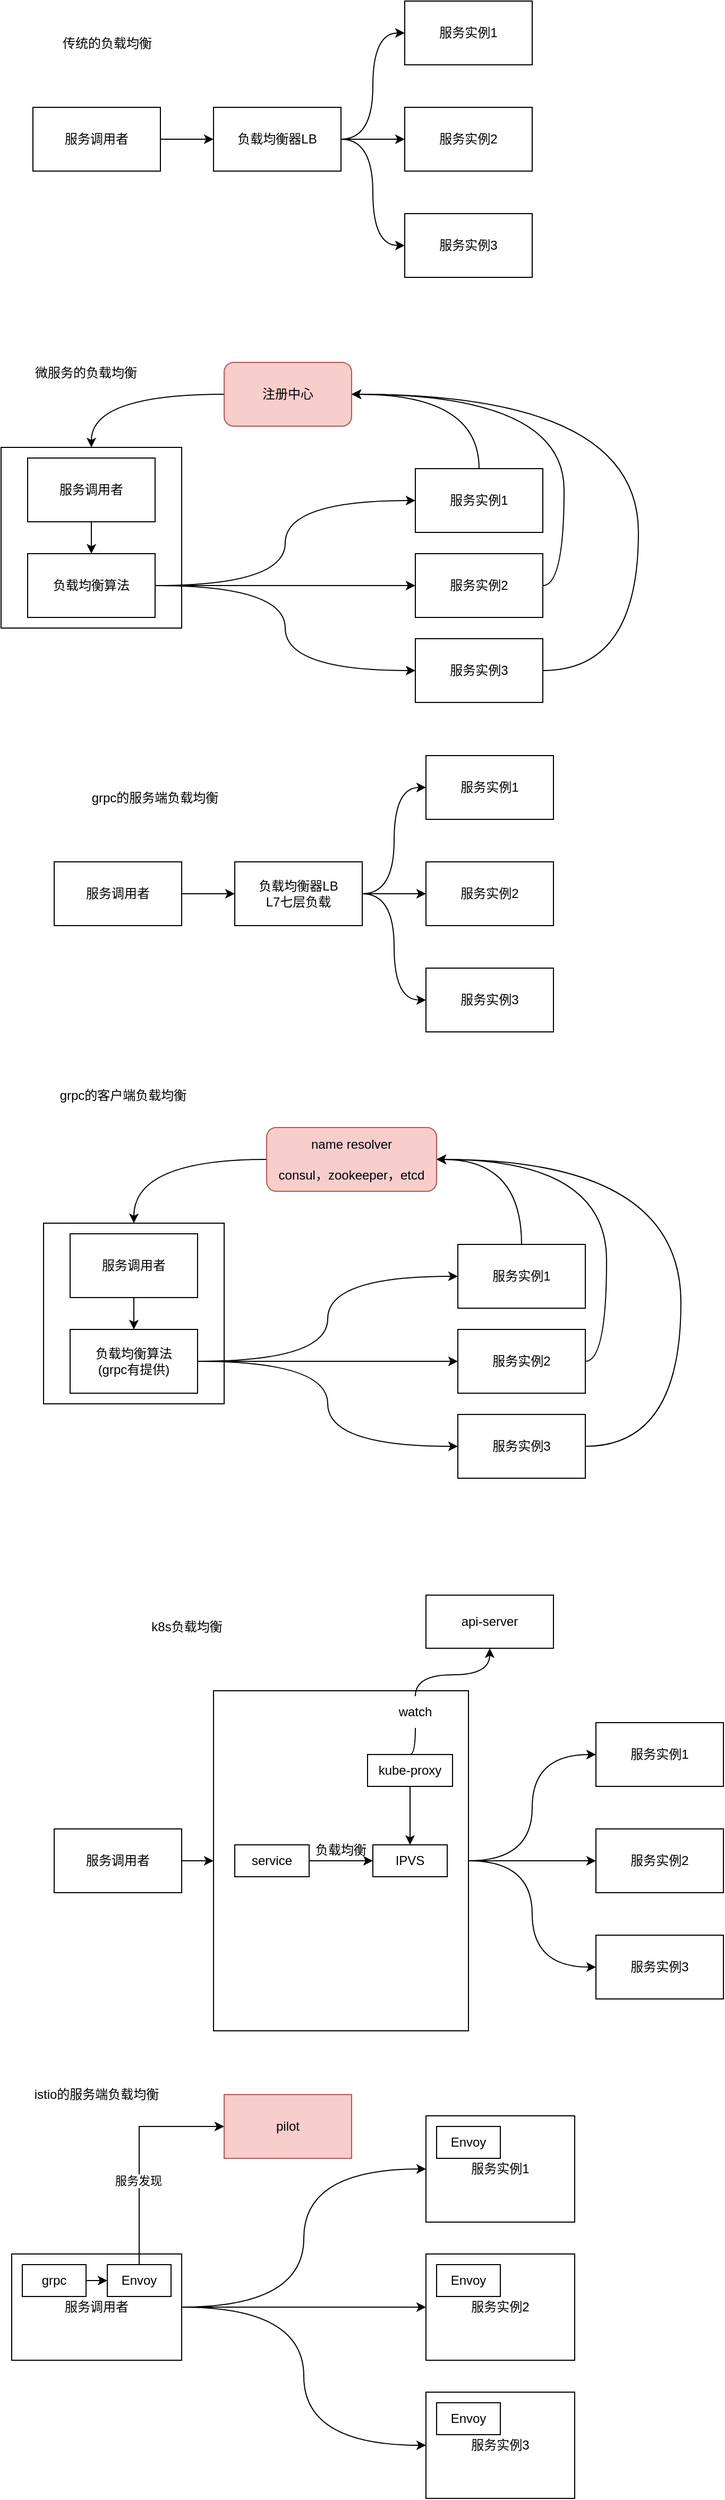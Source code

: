 <mxfile version="15.4.0" type="device"><diagram id="5yP4DMK9uLWajrzhdmKS" name="负载均衡"><mxGraphModel dx="1106" dy="750" grid="1" gridSize="10" guides="1" tooltips="1" connect="1" arrows="1" fold="1" page="1" pageScale="1" pageWidth="3300" pageHeight="4681" math="0" shadow="0"><root><mxCell id="0"/><mxCell id="1" parent="0"/><mxCell id="OVxTkSZWKJmEVnztNsvx-22" value="" style="whiteSpace=wrap;html=1;aspect=fixed;" parent="1" vertex="1"><mxGeometry x="70" y="590" width="170" height="170" as="geometry"/></mxCell><mxCell id="OVxTkSZWKJmEVnztNsvx-6" style="edgeStyle=orthogonalEdgeStyle;rounded=0;orthogonalLoop=1;jettySize=auto;html=1;exitX=1;exitY=0.5;exitDx=0;exitDy=0;entryX=0;entryY=0.5;entryDx=0;entryDy=0;" parent="1" source="OVxTkSZWKJmEVnztNsvx-1" target="OVxTkSZWKJmEVnztNsvx-2" edge="1"><mxGeometry relative="1" as="geometry"/></mxCell><mxCell id="OVxTkSZWKJmEVnztNsvx-1" value="服务调用者" style="rounded=0;whiteSpace=wrap;html=1;" parent="1" vertex="1"><mxGeometry x="100" y="270" width="120" height="60" as="geometry"/></mxCell><mxCell id="OVxTkSZWKJmEVnztNsvx-7" style="edgeStyle=orthogonalEdgeStyle;rounded=0;orthogonalLoop=1;jettySize=auto;html=1;exitX=1;exitY=0.5;exitDx=0;exitDy=0;entryX=0;entryY=0.5;entryDx=0;entryDy=0;" parent="1" source="OVxTkSZWKJmEVnztNsvx-2" target="OVxTkSZWKJmEVnztNsvx-5" edge="1"><mxGeometry relative="1" as="geometry"/></mxCell><mxCell id="OVxTkSZWKJmEVnztNsvx-8" style="edgeStyle=orthogonalEdgeStyle;rounded=0;orthogonalLoop=1;jettySize=auto;html=1;exitX=1;exitY=0.5;exitDx=0;exitDy=0;entryX=0;entryY=0.5;entryDx=0;entryDy=0;curved=1;" parent="1" source="OVxTkSZWKJmEVnztNsvx-2" target="OVxTkSZWKJmEVnztNsvx-3" edge="1"><mxGeometry relative="1" as="geometry"/></mxCell><mxCell id="OVxTkSZWKJmEVnztNsvx-9" style="edgeStyle=orthogonalEdgeStyle;curved=1;rounded=0;orthogonalLoop=1;jettySize=auto;html=1;exitX=1;exitY=0.5;exitDx=0;exitDy=0;entryX=0;entryY=0.5;entryDx=0;entryDy=0;" parent="1" source="OVxTkSZWKJmEVnztNsvx-2" target="OVxTkSZWKJmEVnztNsvx-4" edge="1"><mxGeometry relative="1" as="geometry"/></mxCell><mxCell id="OVxTkSZWKJmEVnztNsvx-2" value="负载均衡器LB" style="rounded=0;whiteSpace=wrap;html=1;" parent="1" vertex="1"><mxGeometry x="270" y="270" width="120" height="60" as="geometry"/></mxCell><mxCell id="OVxTkSZWKJmEVnztNsvx-3" value="服务实例1" style="rounded=0;whiteSpace=wrap;html=1;" parent="1" vertex="1"><mxGeometry x="450" y="170" width="120" height="60" as="geometry"/></mxCell><mxCell id="OVxTkSZWKJmEVnztNsvx-4" value="服务实例3" style="rounded=0;whiteSpace=wrap;html=1;" parent="1" vertex="1"><mxGeometry x="450" y="370" width="120" height="60" as="geometry"/></mxCell><mxCell id="OVxTkSZWKJmEVnztNsvx-5" value="服务实例2" style="rounded=0;whiteSpace=wrap;html=1;" parent="1" vertex="1"><mxGeometry x="450" y="270" width="120" height="60" as="geometry"/></mxCell><mxCell id="OVxTkSZWKJmEVnztNsvx-10" value="传统的负载均衡" style="text;html=1;strokeColor=none;fillColor=none;align=center;verticalAlign=middle;whiteSpace=wrap;rounded=0;" parent="1" vertex="1"><mxGeometry x="120" y="190" width="100" height="40" as="geometry"/></mxCell><mxCell id="OVxTkSZWKJmEVnztNsvx-21" style="edgeStyle=orthogonalEdgeStyle;curved=1;rounded=0;orthogonalLoop=1;jettySize=auto;html=1;exitX=0.5;exitY=1;exitDx=0;exitDy=0;" parent="1" source="OVxTkSZWKJmEVnztNsvx-12" target="OVxTkSZWKJmEVnztNsvx-16" edge="1"><mxGeometry relative="1" as="geometry"/></mxCell><mxCell id="OVxTkSZWKJmEVnztNsvx-12" value="服务调用者" style="rounded=0;whiteSpace=wrap;html=1;" parent="1" vertex="1"><mxGeometry x="95" y="600" width="120" height="60" as="geometry"/></mxCell><mxCell id="OVxTkSZWKJmEVnztNsvx-13" style="edgeStyle=orthogonalEdgeStyle;rounded=0;orthogonalLoop=1;jettySize=auto;html=1;exitX=1;exitY=0.5;exitDx=0;exitDy=0;entryX=0;entryY=0.5;entryDx=0;entryDy=0;" parent="1" source="OVxTkSZWKJmEVnztNsvx-16" target="OVxTkSZWKJmEVnztNsvx-19" edge="1"><mxGeometry relative="1" as="geometry"/></mxCell><mxCell id="OVxTkSZWKJmEVnztNsvx-14" style="edgeStyle=orthogonalEdgeStyle;rounded=0;orthogonalLoop=1;jettySize=auto;html=1;exitX=1;exitY=0.5;exitDx=0;exitDy=0;entryX=0;entryY=0.5;entryDx=0;entryDy=0;curved=1;" parent="1" source="OVxTkSZWKJmEVnztNsvx-16" target="OVxTkSZWKJmEVnztNsvx-17" edge="1"><mxGeometry relative="1" as="geometry"/></mxCell><mxCell id="OVxTkSZWKJmEVnztNsvx-15" style="edgeStyle=orthogonalEdgeStyle;curved=1;rounded=0;orthogonalLoop=1;jettySize=auto;html=1;exitX=1;exitY=0.5;exitDx=0;exitDy=0;entryX=0;entryY=0.5;entryDx=0;entryDy=0;" parent="1" source="OVxTkSZWKJmEVnztNsvx-16" target="OVxTkSZWKJmEVnztNsvx-18" edge="1"><mxGeometry relative="1" as="geometry"/></mxCell><mxCell id="OVxTkSZWKJmEVnztNsvx-16" value="负载均衡算法" style="rounded=0;whiteSpace=wrap;html=1;" parent="1" vertex="1"><mxGeometry x="95" y="690" width="120" height="60" as="geometry"/></mxCell><mxCell id="OVxTkSZWKJmEVnztNsvx-24" style="edgeStyle=orthogonalEdgeStyle;curved=1;rounded=0;orthogonalLoop=1;jettySize=auto;html=1;exitX=0.5;exitY=0;exitDx=0;exitDy=0;entryX=1;entryY=0.5;entryDx=0;entryDy=0;" parent="1" source="OVxTkSZWKJmEVnztNsvx-17" target="OVxTkSZWKJmEVnztNsvx-23" edge="1"><mxGeometry relative="1" as="geometry"/></mxCell><mxCell id="OVxTkSZWKJmEVnztNsvx-17" value="服务实例1" style="rounded=0;whiteSpace=wrap;html=1;" parent="1" vertex="1"><mxGeometry x="460" y="610" width="120" height="60" as="geometry"/></mxCell><mxCell id="OVxTkSZWKJmEVnztNsvx-26" style="edgeStyle=orthogonalEdgeStyle;curved=1;rounded=0;orthogonalLoop=1;jettySize=auto;html=1;exitX=1;exitY=0.5;exitDx=0;exitDy=0;entryX=1;entryY=0.5;entryDx=0;entryDy=0;" parent="1" source="OVxTkSZWKJmEVnztNsvx-18" target="OVxTkSZWKJmEVnztNsvx-23" edge="1"><mxGeometry relative="1" as="geometry"><Array as="points"><mxPoint x="670" y="800"/><mxPoint x="670" y="540"/></Array></mxGeometry></mxCell><mxCell id="OVxTkSZWKJmEVnztNsvx-18" value="服务实例3" style="rounded=0;whiteSpace=wrap;html=1;" parent="1" vertex="1"><mxGeometry x="460" y="770" width="120" height="60" as="geometry"/></mxCell><mxCell id="OVxTkSZWKJmEVnztNsvx-25" style="edgeStyle=orthogonalEdgeStyle;curved=1;rounded=0;orthogonalLoop=1;jettySize=auto;html=1;exitX=1;exitY=0.5;exitDx=0;exitDy=0;" parent="1" source="OVxTkSZWKJmEVnztNsvx-19" edge="1"><mxGeometry relative="1" as="geometry"><mxPoint x="400" y="540" as="targetPoint"/><Array as="points"><mxPoint x="600" y="720"/><mxPoint x="600" y="540"/></Array></mxGeometry></mxCell><mxCell id="OVxTkSZWKJmEVnztNsvx-19" value="服务实例2" style="rounded=0;whiteSpace=wrap;html=1;" parent="1" vertex="1"><mxGeometry x="460" y="690" width="120" height="60" as="geometry"/></mxCell><mxCell id="OVxTkSZWKJmEVnztNsvx-20" value="微服务的负载均衡" style="text;html=1;strokeColor=none;fillColor=none;align=center;verticalAlign=middle;whiteSpace=wrap;rounded=0;" parent="1" vertex="1"><mxGeometry x="100" y="460" width="100" height="120" as="geometry"/></mxCell><mxCell id="OVxTkSZWKJmEVnztNsvx-27" style="edgeStyle=orthogonalEdgeStyle;curved=1;rounded=0;orthogonalLoop=1;jettySize=auto;html=1;exitX=0;exitY=0.5;exitDx=0;exitDy=0;entryX=0.5;entryY=0;entryDx=0;entryDy=0;" parent="1" source="OVxTkSZWKJmEVnztNsvx-23" target="OVxTkSZWKJmEVnztNsvx-22" edge="1"><mxGeometry relative="1" as="geometry"/></mxCell><mxCell id="OVxTkSZWKJmEVnztNsvx-23" value="注册中心" style="rounded=1;whiteSpace=wrap;html=1;fillColor=#f8cecc;strokeColor=#b85450;" parent="1" vertex="1"><mxGeometry x="280" y="510" width="120" height="60" as="geometry"/></mxCell><mxCell id="OVxTkSZWKJmEVnztNsvx-28" style="edgeStyle=orthogonalEdgeStyle;rounded=0;orthogonalLoop=1;jettySize=auto;html=1;exitX=1;exitY=0.5;exitDx=0;exitDy=0;entryX=0;entryY=0.5;entryDx=0;entryDy=0;" parent="1" source="OVxTkSZWKJmEVnztNsvx-29" target="OVxTkSZWKJmEVnztNsvx-33" edge="1"><mxGeometry relative="1" as="geometry"/></mxCell><mxCell id="OVxTkSZWKJmEVnztNsvx-29" value="服务调用者" style="rounded=0;whiteSpace=wrap;html=1;" parent="1" vertex="1"><mxGeometry x="120" y="980" width="120" height="60" as="geometry"/></mxCell><mxCell id="OVxTkSZWKJmEVnztNsvx-30" style="edgeStyle=orthogonalEdgeStyle;rounded=0;orthogonalLoop=1;jettySize=auto;html=1;exitX=1;exitY=0.5;exitDx=0;exitDy=0;entryX=0;entryY=0.5;entryDx=0;entryDy=0;" parent="1" source="OVxTkSZWKJmEVnztNsvx-33" target="OVxTkSZWKJmEVnztNsvx-36" edge="1"><mxGeometry relative="1" as="geometry"/></mxCell><mxCell id="OVxTkSZWKJmEVnztNsvx-31" style="edgeStyle=orthogonalEdgeStyle;rounded=0;orthogonalLoop=1;jettySize=auto;html=1;exitX=1;exitY=0.5;exitDx=0;exitDy=0;entryX=0;entryY=0.5;entryDx=0;entryDy=0;curved=1;" parent="1" source="OVxTkSZWKJmEVnztNsvx-33" target="OVxTkSZWKJmEVnztNsvx-34" edge="1"><mxGeometry relative="1" as="geometry"/></mxCell><mxCell id="OVxTkSZWKJmEVnztNsvx-32" style="edgeStyle=orthogonalEdgeStyle;curved=1;rounded=0;orthogonalLoop=1;jettySize=auto;html=1;exitX=1;exitY=0.5;exitDx=0;exitDy=0;entryX=0;entryY=0.5;entryDx=0;entryDy=0;" parent="1" source="OVxTkSZWKJmEVnztNsvx-33" target="OVxTkSZWKJmEVnztNsvx-35" edge="1"><mxGeometry relative="1" as="geometry"/></mxCell><mxCell id="OVxTkSZWKJmEVnztNsvx-33" value="负载均衡器LB&lt;br&gt;L7七层负载" style="rounded=0;whiteSpace=wrap;html=1;" parent="1" vertex="1"><mxGeometry x="290" y="980" width="120" height="60" as="geometry"/></mxCell><mxCell id="OVxTkSZWKJmEVnztNsvx-34" value="服务实例1" style="rounded=0;whiteSpace=wrap;html=1;" parent="1" vertex="1"><mxGeometry x="470" y="880" width="120" height="60" as="geometry"/></mxCell><mxCell id="OVxTkSZWKJmEVnztNsvx-35" value="服务实例3" style="rounded=0;whiteSpace=wrap;html=1;" parent="1" vertex="1"><mxGeometry x="470" y="1080" width="120" height="60" as="geometry"/></mxCell><mxCell id="OVxTkSZWKJmEVnztNsvx-36" value="服务实例2" style="rounded=0;whiteSpace=wrap;html=1;" parent="1" vertex="1"><mxGeometry x="470" y="980" width="120" height="60" as="geometry"/></mxCell><mxCell id="OVxTkSZWKJmEVnztNsvx-37" value="grpc的服务端负载均衡" style="text;html=1;strokeColor=none;fillColor=none;align=center;verticalAlign=middle;whiteSpace=wrap;rounded=0;" parent="1" vertex="1"><mxGeometry x="140" y="900" width="150" height="40" as="geometry"/></mxCell><mxCell id="OVxTkSZWKJmEVnztNsvx-38" value="" style="whiteSpace=wrap;html=1;aspect=fixed;" parent="1" vertex="1"><mxGeometry x="110" y="1320" width="170" height="170" as="geometry"/></mxCell><mxCell id="OVxTkSZWKJmEVnztNsvx-39" style="edgeStyle=orthogonalEdgeStyle;curved=1;rounded=0;orthogonalLoop=1;jettySize=auto;html=1;exitX=0.5;exitY=1;exitDx=0;exitDy=0;" parent="1" source="OVxTkSZWKJmEVnztNsvx-40" target="OVxTkSZWKJmEVnztNsvx-44" edge="1"><mxGeometry relative="1" as="geometry"/></mxCell><mxCell id="OVxTkSZWKJmEVnztNsvx-40" value="服务调用者" style="rounded=0;whiteSpace=wrap;html=1;" parent="1" vertex="1"><mxGeometry x="135" y="1330" width="120" height="60" as="geometry"/></mxCell><mxCell id="OVxTkSZWKJmEVnztNsvx-41" style="edgeStyle=orthogonalEdgeStyle;rounded=0;orthogonalLoop=1;jettySize=auto;html=1;exitX=1;exitY=0.5;exitDx=0;exitDy=0;entryX=0;entryY=0.5;entryDx=0;entryDy=0;" parent="1" source="OVxTkSZWKJmEVnztNsvx-44" target="OVxTkSZWKJmEVnztNsvx-50" edge="1"><mxGeometry relative="1" as="geometry"/></mxCell><mxCell id="OVxTkSZWKJmEVnztNsvx-42" style="edgeStyle=orthogonalEdgeStyle;rounded=0;orthogonalLoop=1;jettySize=auto;html=1;exitX=1;exitY=0.5;exitDx=0;exitDy=0;entryX=0;entryY=0.5;entryDx=0;entryDy=0;curved=1;" parent="1" source="OVxTkSZWKJmEVnztNsvx-44" target="OVxTkSZWKJmEVnztNsvx-46" edge="1"><mxGeometry relative="1" as="geometry"/></mxCell><mxCell id="OVxTkSZWKJmEVnztNsvx-43" style="edgeStyle=orthogonalEdgeStyle;curved=1;rounded=0;orthogonalLoop=1;jettySize=auto;html=1;exitX=1;exitY=0.5;exitDx=0;exitDy=0;entryX=0;entryY=0.5;entryDx=0;entryDy=0;" parent="1" source="OVxTkSZWKJmEVnztNsvx-44" target="OVxTkSZWKJmEVnztNsvx-48" edge="1"><mxGeometry relative="1" as="geometry"/></mxCell><mxCell id="OVxTkSZWKJmEVnztNsvx-44" value="负载均衡算法&lt;br&gt;(grpc有提供)" style="rounded=0;whiteSpace=wrap;html=1;" parent="1" vertex="1"><mxGeometry x="135" y="1420" width="120" height="60" as="geometry"/></mxCell><mxCell id="OVxTkSZWKJmEVnztNsvx-45" style="edgeStyle=orthogonalEdgeStyle;curved=1;rounded=0;orthogonalLoop=1;jettySize=auto;html=1;exitX=0.5;exitY=0;exitDx=0;exitDy=0;entryX=1;entryY=0.5;entryDx=0;entryDy=0;" parent="1" source="OVxTkSZWKJmEVnztNsvx-46" target="OVxTkSZWKJmEVnztNsvx-52" edge="1"><mxGeometry relative="1" as="geometry"/></mxCell><mxCell id="OVxTkSZWKJmEVnztNsvx-46" value="服务实例1" style="rounded=0;whiteSpace=wrap;html=1;" parent="1" vertex="1"><mxGeometry x="500" y="1340" width="120" height="60" as="geometry"/></mxCell><mxCell id="OVxTkSZWKJmEVnztNsvx-47" style="edgeStyle=orthogonalEdgeStyle;curved=1;rounded=0;orthogonalLoop=1;jettySize=auto;html=1;exitX=1;exitY=0.5;exitDx=0;exitDy=0;entryX=1;entryY=0.5;entryDx=0;entryDy=0;" parent="1" source="OVxTkSZWKJmEVnztNsvx-48" target="OVxTkSZWKJmEVnztNsvx-52" edge="1"><mxGeometry relative="1" as="geometry"><Array as="points"><mxPoint x="710" y="1530"/><mxPoint x="710" y="1260"/></Array><mxPoint x="490" y="1260" as="targetPoint"/></mxGeometry></mxCell><mxCell id="OVxTkSZWKJmEVnztNsvx-48" value="服务实例3" style="rounded=0;whiteSpace=wrap;html=1;" parent="1" vertex="1"><mxGeometry x="500" y="1500" width="120" height="60" as="geometry"/></mxCell><mxCell id="OVxTkSZWKJmEVnztNsvx-49" style="edgeStyle=orthogonalEdgeStyle;curved=1;rounded=0;orthogonalLoop=1;jettySize=auto;html=1;exitX=1;exitY=0.5;exitDx=0;exitDy=0;entryX=1;entryY=0.5;entryDx=0;entryDy=0;" parent="1" source="OVxTkSZWKJmEVnztNsvx-50" target="OVxTkSZWKJmEVnztNsvx-52" edge="1"><mxGeometry relative="1" as="geometry"><mxPoint x="440" y="1270" as="targetPoint"/><Array as="points"><mxPoint x="640" y="1450"/><mxPoint x="640" y="1260"/></Array></mxGeometry></mxCell><mxCell id="OVxTkSZWKJmEVnztNsvx-50" value="服务实例2" style="rounded=0;whiteSpace=wrap;html=1;" parent="1" vertex="1"><mxGeometry x="500" y="1420" width="120" height="60" as="geometry"/></mxCell><mxCell id="OVxTkSZWKJmEVnztNsvx-51" style="edgeStyle=orthogonalEdgeStyle;curved=1;rounded=0;orthogonalLoop=1;jettySize=auto;html=1;exitX=0;exitY=0.5;exitDx=0;exitDy=0;entryX=0.5;entryY=0;entryDx=0;entryDy=0;" parent="1" source="OVxTkSZWKJmEVnztNsvx-52" target="OVxTkSZWKJmEVnztNsvx-38" edge="1"><mxGeometry relative="1" as="geometry"/></mxCell><mxCell id="OVxTkSZWKJmEVnztNsvx-52" value="name resolver&lt;br&gt;&lt;br&gt;consul，zookeeper，etcd" style="rounded=1;whiteSpace=wrap;html=1;fillColor=#f8cecc;strokeColor=#b85450;" parent="1" vertex="1"><mxGeometry x="320" y="1230" width="160" height="60" as="geometry"/></mxCell><mxCell id="OVxTkSZWKJmEVnztNsvx-53" value="grpc的客户端负载均衡" style="text;html=1;strokeColor=none;fillColor=none;align=center;verticalAlign=middle;whiteSpace=wrap;rounded=0;" parent="1" vertex="1"><mxGeometry x="110" y="1180" width="150" height="40" as="geometry"/></mxCell><mxCell id="OVxTkSZWKJmEVnztNsvx-54" style="edgeStyle=orthogonalEdgeStyle;rounded=0;orthogonalLoop=1;jettySize=auto;html=1;exitX=1;exitY=0.5;exitDx=0;exitDy=0;entryX=0;entryY=0.5;entryDx=0;entryDy=0;" parent="1" source="OVxTkSZWKJmEVnztNsvx-55" target="OVxTkSZWKJmEVnztNsvx-59" edge="1"><mxGeometry relative="1" as="geometry"/></mxCell><mxCell id="OVxTkSZWKJmEVnztNsvx-55" value="服务调用者" style="rounded=0;whiteSpace=wrap;html=1;" parent="1" vertex="1"><mxGeometry x="120" y="1890" width="120" height="60" as="geometry"/></mxCell><mxCell id="OVxTkSZWKJmEVnztNsvx-56" style="edgeStyle=orthogonalEdgeStyle;rounded=0;orthogonalLoop=1;jettySize=auto;html=1;exitX=1;exitY=0.5;exitDx=0;exitDy=0;entryX=0;entryY=0.5;entryDx=0;entryDy=0;" parent="1" source="OVxTkSZWKJmEVnztNsvx-59" target="OVxTkSZWKJmEVnztNsvx-62" edge="1"><mxGeometry relative="1" as="geometry"/></mxCell><mxCell id="OVxTkSZWKJmEVnztNsvx-57" style="edgeStyle=orthogonalEdgeStyle;rounded=0;orthogonalLoop=1;jettySize=auto;html=1;exitX=1;exitY=0.5;exitDx=0;exitDy=0;entryX=0;entryY=0.5;entryDx=0;entryDy=0;curved=1;" parent="1" source="OVxTkSZWKJmEVnztNsvx-59" target="OVxTkSZWKJmEVnztNsvx-60" edge="1"><mxGeometry relative="1" as="geometry"/></mxCell><mxCell id="OVxTkSZWKJmEVnztNsvx-58" style="edgeStyle=orthogonalEdgeStyle;curved=1;rounded=0;orthogonalLoop=1;jettySize=auto;html=1;exitX=1;exitY=0.5;exitDx=0;exitDy=0;entryX=0;entryY=0.5;entryDx=0;entryDy=0;" parent="1" source="OVxTkSZWKJmEVnztNsvx-59" target="OVxTkSZWKJmEVnztNsvx-61" edge="1"><mxGeometry relative="1" as="geometry"/></mxCell><mxCell id="OVxTkSZWKJmEVnztNsvx-59" value="" style="rounded=0;whiteSpace=wrap;html=1;" parent="1" vertex="1"><mxGeometry x="270" y="1760" width="240" height="320" as="geometry"/></mxCell><mxCell id="OVxTkSZWKJmEVnztNsvx-60" value="服务实例1" style="rounded=0;whiteSpace=wrap;html=1;" parent="1" vertex="1"><mxGeometry x="630" y="1790" width="120" height="60" as="geometry"/></mxCell><mxCell id="OVxTkSZWKJmEVnztNsvx-61" value="服务实例3" style="rounded=0;whiteSpace=wrap;html=1;" parent="1" vertex="1"><mxGeometry x="630" y="1990" width="120" height="60" as="geometry"/></mxCell><mxCell id="OVxTkSZWKJmEVnztNsvx-62" value="服务实例2" style="rounded=0;whiteSpace=wrap;html=1;" parent="1" vertex="1"><mxGeometry x="630" y="1890" width="120" height="60" as="geometry"/></mxCell><mxCell id="OVxTkSZWKJmEVnztNsvx-63" value="k8s负载均衡" style="text;html=1;strokeColor=none;fillColor=none;align=center;verticalAlign=middle;whiteSpace=wrap;rounded=0;" parent="1" vertex="1"><mxGeometry x="170" y="1680" width="150" height="40" as="geometry"/></mxCell><mxCell id="OVxTkSZWKJmEVnztNsvx-66" style="edgeStyle=orthogonalEdgeStyle;curved=1;rounded=0;orthogonalLoop=1;jettySize=auto;html=1;exitX=1;exitY=0.5;exitDx=0;exitDy=0;entryX=0;entryY=0.5;entryDx=0;entryDy=0;" parent="1" source="OVxTkSZWKJmEVnztNsvx-64" target="OVxTkSZWKJmEVnztNsvx-65" edge="1"><mxGeometry relative="1" as="geometry"/></mxCell><mxCell id="OVxTkSZWKJmEVnztNsvx-64" value="service" style="rounded=0;whiteSpace=wrap;html=1;" parent="1" vertex="1"><mxGeometry x="290" y="1905" width="70" height="30" as="geometry"/></mxCell><mxCell id="OVxTkSZWKJmEVnztNsvx-65" value="IPVS" style="rounded=0;whiteSpace=wrap;html=1;" parent="1" vertex="1"><mxGeometry x="420" y="1905" width="70" height="30" as="geometry"/></mxCell><mxCell id="OVxTkSZWKJmEVnztNsvx-67" value="负载均衡" style="text;html=1;strokeColor=none;fillColor=none;align=center;verticalAlign=middle;whiteSpace=wrap;rounded=0;" parent="1" vertex="1"><mxGeometry x="360" y="1895" width="60" height="30" as="geometry"/></mxCell><mxCell id="OVxTkSZWKJmEVnztNsvx-68" value="api-server" style="rounded=0;whiteSpace=wrap;html=1;" parent="1" vertex="1"><mxGeometry x="470" y="1670" width="120" height="50" as="geometry"/></mxCell><mxCell id="OVxTkSZWKJmEVnztNsvx-70" style="edgeStyle=orthogonalEdgeStyle;curved=1;rounded=0;orthogonalLoop=1;jettySize=auto;html=1;exitX=0.5;exitY=0;exitDx=0;exitDy=0;entryX=0.5;entryY=1;entryDx=0;entryDy=0;startArrow=none;" parent="1" source="OVxTkSZWKJmEVnztNsvx-71" target="OVxTkSZWKJmEVnztNsvx-68" edge="1"><mxGeometry relative="1" as="geometry"><Array as="points"><mxPoint x="460" y="1745"/><mxPoint x="530" y="1745"/></Array></mxGeometry></mxCell><mxCell id="OVxTkSZWKJmEVnztNsvx-73" style="edgeStyle=orthogonalEdgeStyle;curved=1;rounded=0;orthogonalLoop=1;jettySize=auto;html=1;exitX=0.5;exitY=1;exitDx=0;exitDy=0;entryX=0.5;entryY=0;entryDx=0;entryDy=0;" parent="1" source="OVxTkSZWKJmEVnztNsvx-69" target="OVxTkSZWKJmEVnztNsvx-65" edge="1"><mxGeometry relative="1" as="geometry"/></mxCell><mxCell id="OVxTkSZWKJmEVnztNsvx-69" value="kube-proxy" style="rounded=0;whiteSpace=wrap;html=1;" parent="1" vertex="1"><mxGeometry x="415" y="1820" width="80" height="30" as="geometry"/></mxCell><mxCell id="OVxTkSZWKJmEVnztNsvx-71" value="watch" style="text;html=1;strokeColor=none;fillColor=none;align=center;verticalAlign=middle;whiteSpace=wrap;rounded=0;" parent="1" vertex="1"><mxGeometry x="430" y="1765" width="60" height="30" as="geometry"/></mxCell><mxCell id="OVxTkSZWKJmEVnztNsvx-72" value="" style="edgeStyle=orthogonalEdgeStyle;curved=1;rounded=0;orthogonalLoop=1;jettySize=auto;html=1;exitX=0.5;exitY=0;exitDx=0;exitDy=0;entryX=0.5;entryY=1;entryDx=0;entryDy=0;endArrow=none;" parent="1" source="OVxTkSZWKJmEVnztNsvx-69" target="OVxTkSZWKJmEVnztNsvx-71" edge="1"><mxGeometry relative="1" as="geometry"><mxPoint x="450" y="1820" as="sourcePoint"/><mxPoint x="530" y="1730" as="targetPoint"/></mxGeometry></mxCell><mxCell id="OVxTkSZWKJmEVnztNsvx-75" value="服务调用者" style="rounded=0;whiteSpace=wrap;html=1;" parent="1" vertex="1"><mxGeometry x="80" y="2290" width="160" height="100" as="geometry"/></mxCell><mxCell id="OVxTkSZWKJmEVnztNsvx-76" style="edgeStyle=orthogonalEdgeStyle;rounded=0;orthogonalLoop=1;jettySize=auto;html=1;exitX=1;exitY=0.5;exitDx=0;exitDy=0;entryX=0;entryY=0.5;entryDx=0;entryDy=0;" parent="1" source="OVxTkSZWKJmEVnztNsvx-75" target="OVxTkSZWKJmEVnztNsvx-82" edge="1"><mxGeometry relative="1" as="geometry"><mxPoint x="410" y="2320" as="sourcePoint"/></mxGeometry></mxCell><mxCell id="OVxTkSZWKJmEVnztNsvx-77" style="edgeStyle=orthogonalEdgeStyle;rounded=0;orthogonalLoop=1;jettySize=auto;html=1;exitX=1;exitY=0.5;exitDx=0;exitDy=0;entryX=0;entryY=0.5;entryDx=0;entryDy=0;curved=1;" parent="1" source="OVxTkSZWKJmEVnztNsvx-75" target="OVxTkSZWKJmEVnztNsvx-80" edge="1"><mxGeometry relative="1" as="geometry"><mxPoint x="410" y="2320" as="sourcePoint"/></mxGeometry></mxCell><mxCell id="OVxTkSZWKJmEVnztNsvx-78" style="edgeStyle=orthogonalEdgeStyle;curved=1;rounded=0;orthogonalLoop=1;jettySize=auto;html=1;exitX=1;exitY=0.5;exitDx=0;exitDy=0;entryX=0;entryY=0.5;entryDx=0;entryDy=0;" parent="1" source="OVxTkSZWKJmEVnztNsvx-75" target="OVxTkSZWKJmEVnztNsvx-81" edge="1"><mxGeometry relative="1" as="geometry"><mxPoint x="410" y="2320" as="sourcePoint"/></mxGeometry></mxCell><mxCell id="OVxTkSZWKJmEVnztNsvx-80" value="服务实例1" style="rounded=0;whiteSpace=wrap;html=1;" parent="1" vertex="1"><mxGeometry x="470" y="2160" width="140" height="100" as="geometry"/></mxCell><mxCell id="OVxTkSZWKJmEVnztNsvx-81" value="服务实例3" style="rounded=0;whiteSpace=wrap;html=1;" parent="1" vertex="1"><mxGeometry x="470" y="2420" width="140" height="100" as="geometry"/></mxCell><mxCell id="OVxTkSZWKJmEVnztNsvx-82" value="服务实例2" style="rounded=0;whiteSpace=wrap;html=1;" parent="1" vertex="1"><mxGeometry x="470" y="2290" width="140" height="100" as="geometry"/></mxCell><mxCell id="OVxTkSZWKJmEVnztNsvx-83" value="istio的服务端负载均衡" style="text;html=1;strokeColor=none;fillColor=none;align=center;verticalAlign=middle;whiteSpace=wrap;rounded=0;" parent="1" vertex="1"><mxGeometry x="85" y="2120" width="150" height="40" as="geometry"/></mxCell><mxCell id="OVxTkSZWKJmEVnztNsvx-91" style="edgeStyle=orthogonalEdgeStyle;rounded=0;orthogonalLoop=1;jettySize=auto;html=1;exitX=0.5;exitY=0;exitDx=0;exitDy=0;entryX=0;entryY=0.5;entryDx=0;entryDy=0;" parent="1" source="OVxTkSZWKJmEVnztNsvx-84" target="OVxTkSZWKJmEVnztNsvx-90" edge="1"><mxGeometry relative="1" as="geometry"/></mxCell><mxCell id="OVxTkSZWKJmEVnztNsvx-94" value="服务发现" style="edgeLabel;html=1;align=center;verticalAlign=middle;resizable=0;points=[];" parent="OVxTkSZWKJmEVnztNsvx-91" vertex="1" connectable="0"><mxGeometry x="-0.248" y="1" relative="1" as="geometry"><mxPoint as="offset"/></mxGeometry></mxCell><mxCell id="OVxTkSZWKJmEVnztNsvx-84" value="Envoy" style="rounded=0;whiteSpace=wrap;html=1;" parent="1" vertex="1"><mxGeometry x="170" y="2300" width="60" height="30" as="geometry"/></mxCell><mxCell id="OVxTkSZWKJmEVnztNsvx-86" value="Envoy" style="rounded=0;whiteSpace=wrap;html=1;" parent="1" vertex="1"><mxGeometry x="480" y="2170" width="60" height="30" as="geometry"/></mxCell><mxCell id="OVxTkSZWKJmEVnztNsvx-88" value="Envoy" style="rounded=0;whiteSpace=wrap;html=1;" parent="1" vertex="1"><mxGeometry x="480" y="2300" width="60" height="30" as="geometry"/></mxCell><mxCell id="OVxTkSZWKJmEVnztNsvx-89" value="Envoy" style="rounded=0;whiteSpace=wrap;html=1;" parent="1" vertex="1"><mxGeometry x="480" y="2430" width="60" height="30" as="geometry"/></mxCell><mxCell id="OVxTkSZWKJmEVnztNsvx-90" value="pilot" style="rounded=0;whiteSpace=wrap;html=1;fillColor=#f8cecc;strokeColor=#b85450;" parent="1" vertex="1"><mxGeometry x="280" y="2140" width="120" height="60" as="geometry"/></mxCell><mxCell id="OVxTkSZWKJmEVnztNsvx-93" style="edgeStyle=orthogonalEdgeStyle;rounded=0;orthogonalLoop=1;jettySize=auto;html=1;exitX=1;exitY=0.5;exitDx=0;exitDy=0;entryX=0;entryY=0.5;entryDx=0;entryDy=0;" parent="1" source="OVxTkSZWKJmEVnztNsvx-92" target="OVxTkSZWKJmEVnztNsvx-84" edge="1"><mxGeometry relative="1" as="geometry"/></mxCell><mxCell id="OVxTkSZWKJmEVnztNsvx-92" value="grpc" style="rounded=0;whiteSpace=wrap;html=1;" parent="1" vertex="1"><mxGeometry x="90" y="2300" width="60" height="30" as="geometry"/></mxCell></root></mxGraphModel></diagram></mxfile>
